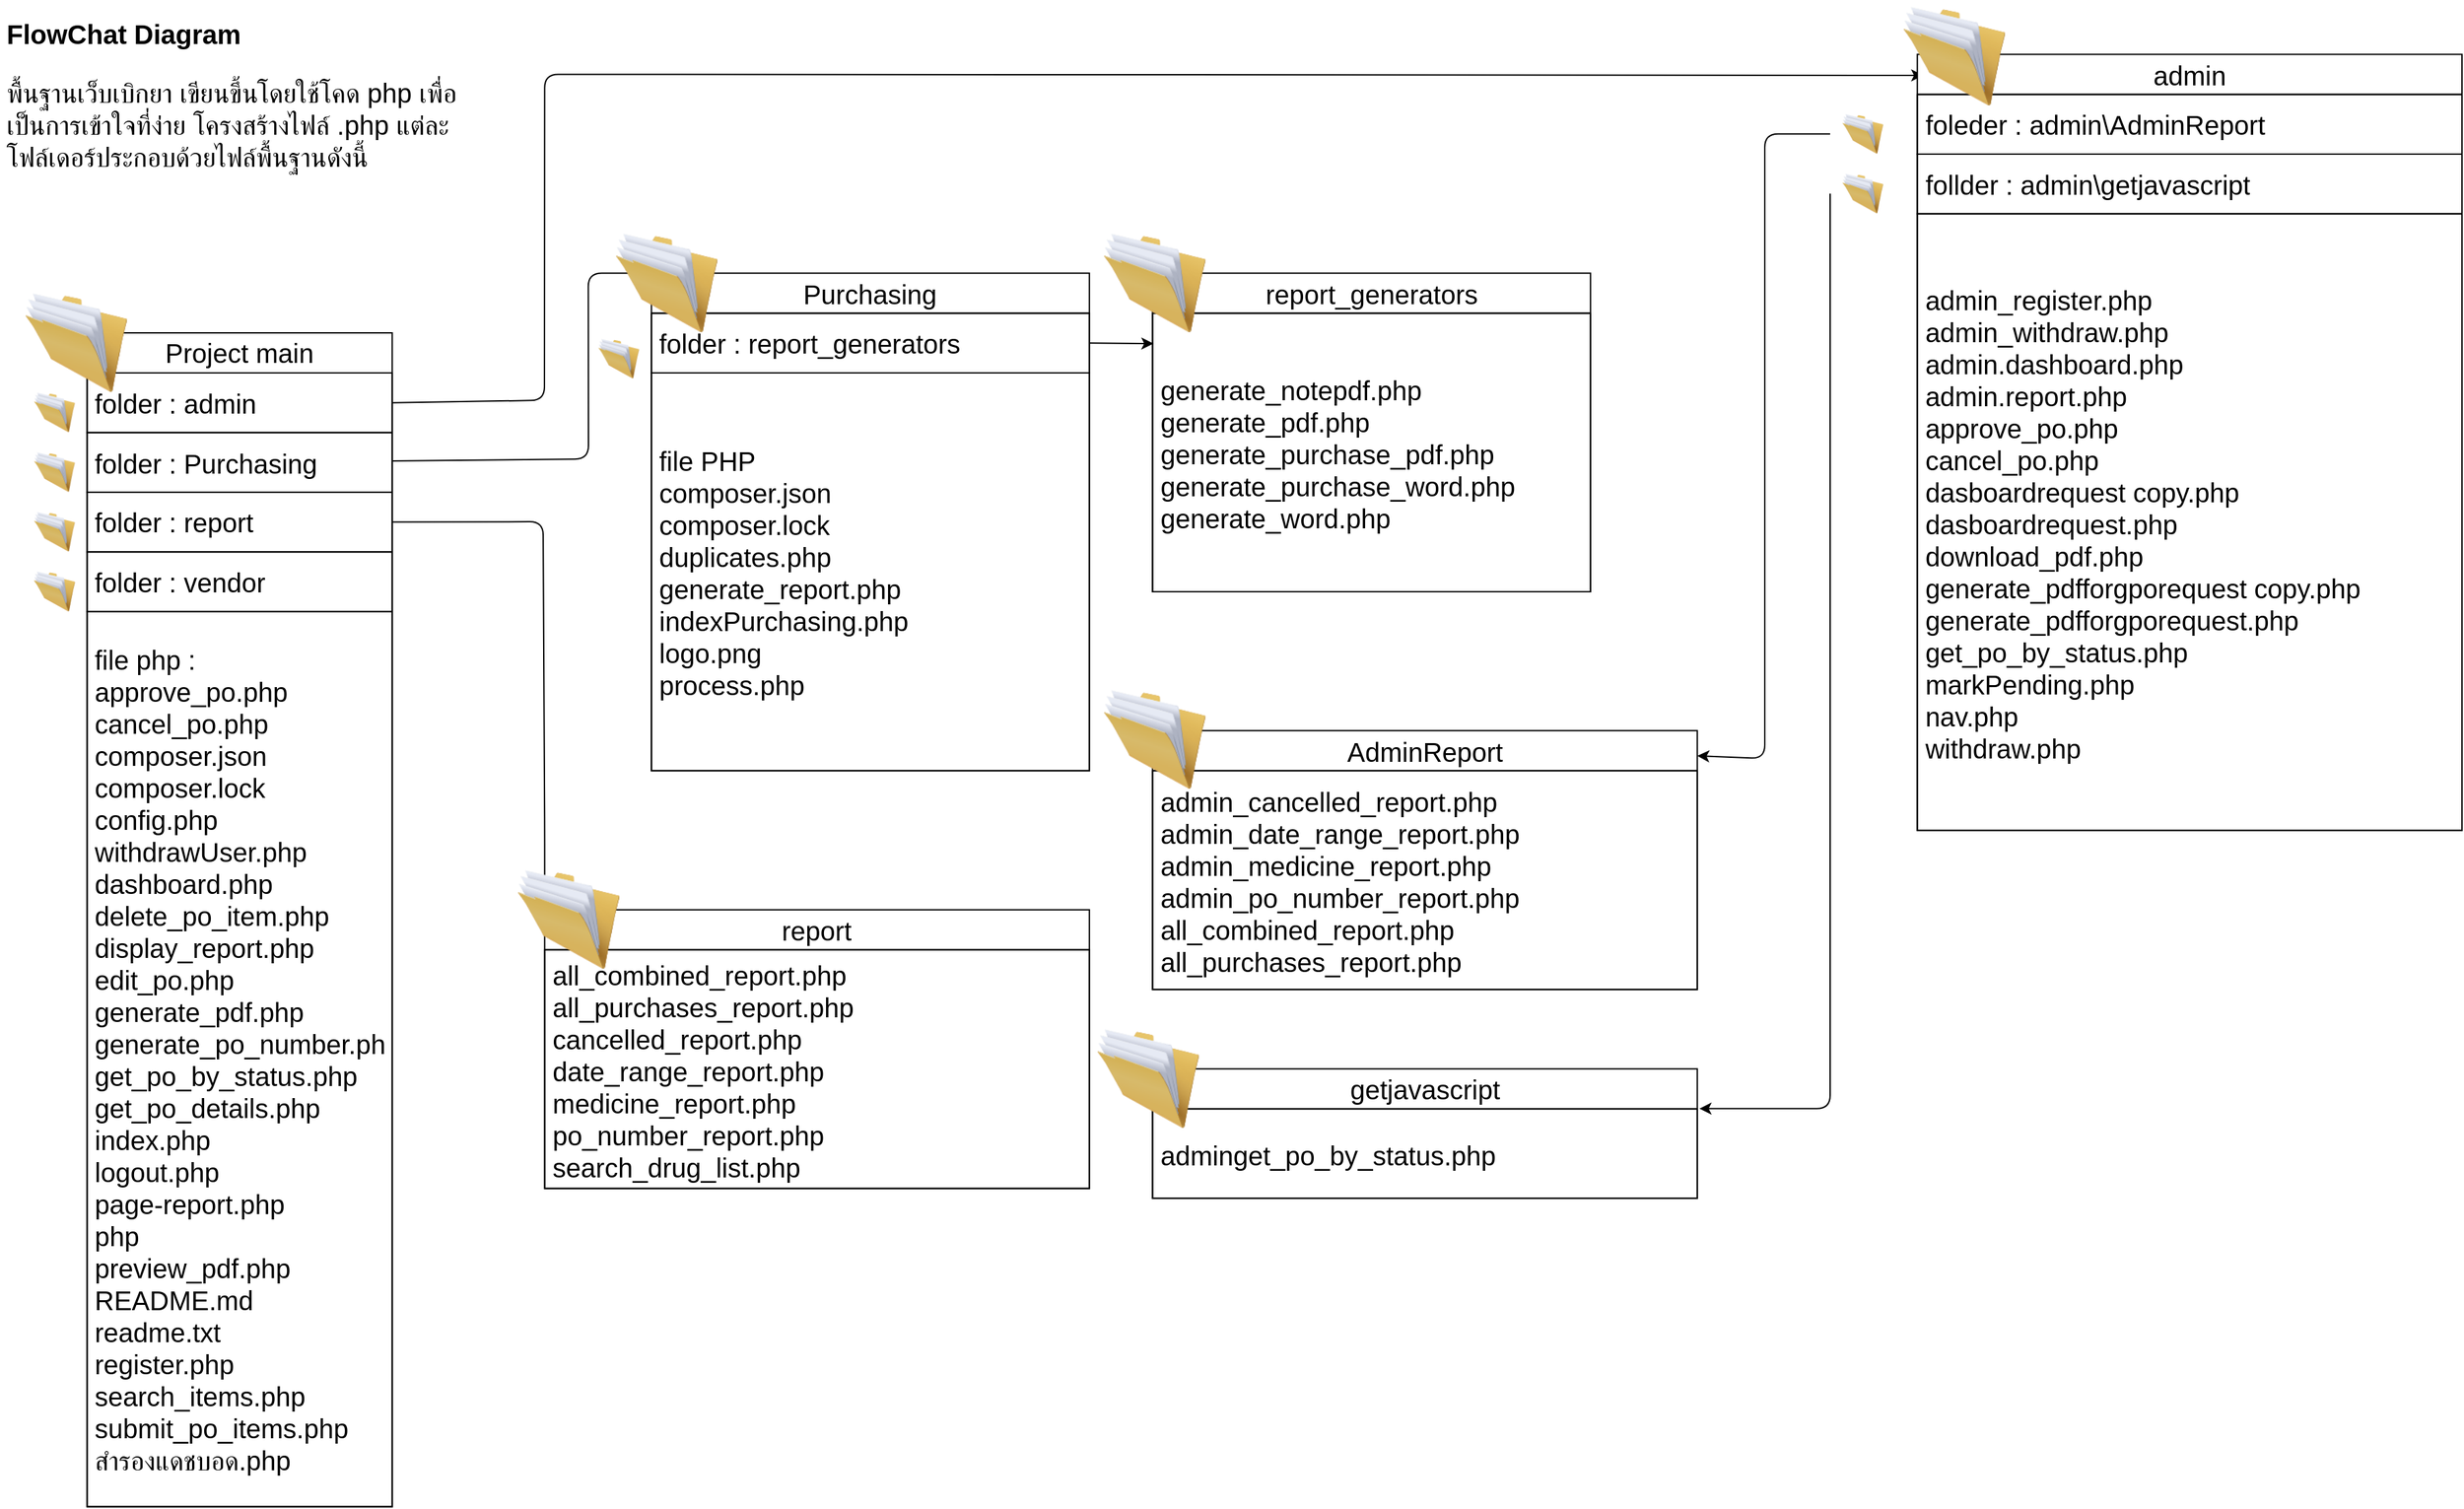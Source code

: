 <mxfile scale="3" border="0">
    <diagram id="K9VSB4vWv1Qad1v9RGPc" name="Page-1">
        <mxGraphModel dx="605" dy="475" grid="0" gridSize="1" guides="1" tooltips="1" connect="1" arrows="1" fold="1" page="1" pageScale="1" pageWidth="1600" pageHeight="1200" background="#ffffff" math="0" shadow="0">
            <root>
                <mxCell id="0"/>
                <mxCell id="1" parent="0"/>
                <mxCell id="2" value="Project main" style="swimlane;fontStyle=0;childLayout=stackLayout;horizontal=1;startSize=30;horizontalStack=0;resizeParent=1;resizeParentMax=0;resizeLast=0;collapsible=1;marginBottom=0;whiteSpace=wrap;html=1;fontColor=#000000;labelBackgroundColor=none;labelBorderColor=none;strokeColor=#000000;fontSize=20;" parent="1" vertex="1">
                    <mxGeometry x="95.31" y="280.497" width="228.584" height="879.777" as="geometry"/>
                </mxCell>
                <mxCell id="3" value="folder : admin" style="text;strokeColor=#000000;fillColor=none;align=left;verticalAlign=middle;spacingLeft=4;spacingRight=4;overflow=hidden;points=[[0,0.5],[1,0.5]];portConstraint=eastwest;rotatable=0;whiteSpace=wrap;html=1;fontColor=#000000;labelBackgroundColor=none;labelBorderColor=none;fontSize=20;" parent="2" vertex="1">
                    <mxGeometry y="30" width="228.584" height="44.725" as="geometry"/>
                </mxCell>
                <mxCell id="8" value="folder : Purchasing" style="text;strokeColor=#000000;fillColor=none;align=left;verticalAlign=middle;spacingLeft=4;spacingRight=4;overflow=hidden;points=[[0,0.5],[1,0.5]];portConstraint=eastwest;rotatable=0;whiteSpace=wrap;html=1;fontColor=#000000;labelBackgroundColor=none;labelBorderColor=none;fontSize=20;" parent="2" vertex="1">
                    <mxGeometry y="74.725" width="228.584" height="44.725" as="geometry"/>
                </mxCell>
                <mxCell id="9" value="folder : report" style="text;strokeColor=#000000;fillColor=none;align=left;verticalAlign=middle;spacingLeft=4;spacingRight=4;overflow=hidden;points=[[0,0.5],[1,0.5]];portConstraint=eastwest;rotatable=0;whiteSpace=wrap;html=1;fontColor=#000000;labelBackgroundColor=none;labelBorderColor=none;fontSize=20;" parent="2" vertex="1">
                    <mxGeometry y="119.45" width="228.584" height="44.725" as="geometry"/>
                </mxCell>
                <mxCell id="10" value="folder : vendor" style="text;strokeColor=#000000;fillColor=none;align=left;verticalAlign=middle;spacingLeft=4;spacingRight=4;overflow=hidden;points=[[0,0.5],[1,0.5]];portConstraint=eastwest;rotatable=0;whiteSpace=wrap;html=1;fontColor=#000000;labelBackgroundColor=none;labelBorderColor=none;fontSize=20;" parent="2" vertex="1">
                    <mxGeometry y="164.175" width="228.584" height="44.725" as="geometry"/>
                </mxCell>
                <mxCell id="11" value="&lt;div style=&quot;font-size: 20px;&quot;&gt;file php :&lt;/div&gt;&lt;div style=&quot;font-size: 20px;&quot;&gt;approve_po.php&lt;/div&gt;&lt;div style=&quot;font-size: 20px;&quot;&gt;cancel_po.php&lt;/div&gt;&lt;div style=&quot;font-size: 20px;&quot;&gt;composer.json&lt;/div&gt;&lt;div style=&quot;font-size: 20px;&quot;&gt;composer.lock&lt;/div&gt;&lt;div style=&quot;font-size: 20px;&quot;&gt;config.php&lt;/div&gt;&lt;div style=&quot;font-size: 20px;&quot;&gt;withdrawUser.php&lt;/div&gt;&lt;div style=&quot;font-size: 20px;&quot;&gt;dashboard.php&lt;/div&gt;&lt;div style=&quot;font-size: 20px;&quot;&gt;delete_po_item.php&lt;/div&gt;&lt;div style=&quot;font-size: 20px;&quot;&gt;display_report.php&lt;/div&gt;&lt;div style=&quot;font-size: 20px;&quot;&gt;edit_po.php&lt;/div&gt;&lt;div style=&quot;font-size: 20px;&quot;&gt;generate_pdf.php&lt;/div&gt;&lt;div style=&quot;font-size: 20px;&quot;&gt;generate_po_number.php&lt;/div&gt;&lt;div style=&quot;font-size: 20px;&quot;&gt;get_po_by_status.php&lt;/div&gt;&lt;div style=&quot;font-size: 20px;&quot;&gt;get_po_details.php&lt;/div&gt;&lt;div style=&quot;font-size: 20px;&quot;&gt;index.php&lt;/div&gt;&lt;div style=&quot;font-size: 20px;&quot;&gt;logout.php&lt;/div&gt;&lt;div style=&quot;font-size: 20px;&quot;&gt;page-report.php&lt;/div&gt;&lt;div style=&quot;font-size: 20px;&quot;&gt;php&lt;/div&gt;&lt;div style=&quot;font-size: 20px;&quot;&gt;preview_pdf.php&lt;/div&gt;&lt;div style=&quot;font-size: 20px;&quot;&gt;README.md&lt;/div&gt;&lt;div style=&quot;font-size: 20px;&quot;&gt;readme.txt&lt;/div&gt;&lt;div style=&quot;font-size: 20px;&quot;&gt;register.php&lt;/div&gt;&lt;div style=&quot;font-size: 20px;&quot;&gt;search_items.php&lt;/div&gt;&lt;div style=&quot;font-size: 20px;&quot;&gt;submit_po_items.php&lt;/div&gt;&lt;div style=&quot;font-size: 20px;&quot;&gt;สำรองแดชบอด.php&lt;/div&gt;" style="text;strokeColor=#000000;fillColor=none;align=left;verticalAlign=middle;spacingLeft=4;spacingRight=4;overflow=hidden;points=[[0,0.5],[1,0.5]];portConstraint=eastwest;rotatable=0;whiteSpace=wrap;html=1;fontColor=#000000;labelBackgroundColor=none;labelBorderColor=none;fontSize=20;" parent="2" vertex="1">
                    <mxGeometry y="208.901" width="228.584" height="670.877" as="geometry"/>
                </mxCell>
                <mxCell id="6" value="&lt;h1 style=&quot;font-size: 20px;&quot;&gt;FlowChat Diagram&lt;/h1&gt;&lt;p style=&quot;font-size: 20px;&quot;&gt;พื้นฐานเว็บเบิกยา เขียนขึ้นโดยใช้โคด php เพื่อเป็นการเข้าใจที่ง่าย โครงสร้างไฟล์ .php แต่ละโฟล์เดอร์ประกอบด้วยไฟล์พื้นฐานดังนี้&lt;/p&gt;" style="text;html=1;strokeColor=none;fillColor=none;spacing=5;spacingTop=-20;whiteSpace=wrap;overflow=hidden;rounded=0;fontColor=#000000;labelBackgroundColor=none;labelBorderColor=none;fontSize=20;" parent="1" vertex="1">
                    <mxGeometry x="30" y="41.963" width="375.531" height="178.901" as="geometry"/>
                </mxCell>
                <mxCell id="12" style="edgeStyle=none;html=1;entryX=0.011;entryY=0.027;entryDx=0;entryDy=0;entryPerimeter=0;exitX=1;exitY=0.5;exitDx=0;exitDy=0;fontColor=#000000;labelBackgroundColor=none;labelBorderColor=none;strokeColor=#000000;fontSize=20;" parent="1" source="3" target="13" edge="1">
                    <mxGeometry relative="1" as="geometry">
                        <mxPoint x="454.513" y="347.585" as="targetPoint"/>
                        <Array as="points">
                            <mxPoint x="438" y="331"/>
                            <mxPoint x="438.186" y="86.688"/>
                        </Array>
                    </mxGeometry>
                </mxCell>
                <mxCell id="13" value="&lt;span style=&quot;&quot;&gt;admin&lt;/span&gt;" style="swimlane;fontStyle=0;childLayout=stackLayout;horizontal=1;startSize=30;horizontalStack=0;resizeParent=1;resizeParentMax=0;resizeLast=0;collapsible=1;marginBottom=0;whiteSpace=wrap;html=1;fontColor=#000000;labelBackgroundColor=none;labelBorderColor=none;strokeColor=#000000;fontSize=20;" parent="1" vertex="1">
                    <mxGeometry x="1466.814" y="71.78" width="408.186" height="581.61" as="geometry"/>
                </mxCell>
                <mxCell id="14" value="foleder :&amp;nbsp;admin\AdminReport" style="text;strokeColor=#000000;fillColor=none;align=left;verticalAlign=middle;spacingLeft=4;spacingRight=4;overflow=hidden;points=[[0,0.5],[1,0.5]];portConstraint=eastwest;rotatable=0;whiteSpace=wrap;html=1;fontColor=#000000;labelBackgroundColor=none;labelBorderColor=none;fontSize=20;" parent="13" vertex="1">
                    <mxGeometry y="30" width="408.186" height="44.725" as="geometry"/>
                </mxCell>
                <mxCell id="15" value="follder :&amp;nbsp;admin\getjavascript" style="text;strokeColor=#000000;fillColor=none;align=left;verticalAlign=middle;spacingLeft=4;spacingRight=4;overflow=hidden;points=[[0,0.5],[1,0.5]];portConstraint=eastwest;rotatable=0;whiteSpace=wrap;html=1;perimeterSpacing=0;fontColor=#000000;labelBackgroundColor=none;labelBorderColor=none;fontSize=20;" parent="13" vertex="1">
                    <mxGeometry y="74.725" width="408.186" height="44.725" as="geometry"/>
                </mxCell>
                <mxCell id="16" value="admin_register.php&#10;admin_withdraw.php&#10;admin.dashboard.php&#10;admin.report.php&#10;approve_po.php&#10;cancel_po.php&#10;dasboardrequest copy.php&#10;dasboardrequest.php&#10;download_pdf.php&#10;generate_pdfforgporequest copy.php&#10;generate_pdfforgporequest.php&#10;get_po_by_status.php&#10;markPending.php&#10;nav.php&#10;withdraw.php" style="text;strokeColor=#000000;fillColor=none;align=left;verticalAlign=middle;spacingLeft=4;spacingRight=4;overflow=hidden;points=[[0,0.5],[1,0.5]];portConstraint=eastwest;rotatable=0;spacingBottom=0;labelBackgroundColor=none;fontColor=#000000;fontFamily=Helvetica;labelBorderColor=none;fontSize=20;" parent="13" vertex="1">
                    <mxGeometry y="119.45" width="408.186" height="462.16" as="geometry"/>
                </mxCell>
                <mxCell id="18" value="" style="image;html=1;image=img/lib/clip_art/general/Full_Folder_128x128.png;fontColor=#000000;labelBackgroundColor=none;labelBorderColor=none;strokeColor=#000000;fontSize=20;" parent="1" vertex="1">
                    <mxGeometry x="46.327" y="250.681" width="81.637" height="74.542" as="geometry"/>
                </mxCell>
                <mxCell id="19" value="" style="image;html=1;image=img/lib/clip_art/general/Full_Folder_128x128.png;fontColor=#000000;labelBackgroundColor=none;labelBorderColor=none;strokeColor=#000000;fontSize=20;" parent="1" vertex="1">
                    <mxGeometry x="46.327" y="325.223" width="48.982" height="29.817" as="geometry"/>
                </mxCell>
                <mxCell id="24" value="" style="image;html=1;image=img/lib/clip_art/general/Full_Folder_128x128.png;fontColor=#000000;labelBackgroundColor=none;labelBorderColor=none;strokeColor=#000000;fontSize=20;" parent="1" vertex="1">
                    <mxGeometry x="46.327" y="369.948" width="48.982" height="29.817" as="geometry"/>
                </mxCell>
                <mxCell id="25" value="" style="image;html=1;image=img/lib/clip_art/general/Full_Folder_128x128.png;fontColor=#000000;labelBackgroundColor=none;labelBorderColor=none;strokeColor=#000000;fontSize=20;" parent="1" vertex="1">
                    <mxGeometry x="46.327" y="414.673" width="48.982" height="29.817" as="geometry"/>
                </mxCell>
                <mxCell id="26" value="" style="image;html=1;image=img/lib/clip_art/general/Full_Folder_128x128.png;fontColor=#000000;labelBackgroundColor=none;labelBorderColor=none;strokeColor=#000000;fontSize=20;" parent="1" vertex="1">
                    <mxGeometry x="46.327" y="459.398" width="48.982" height="29.817" as="geometry"/>
                </mxCell>
                <mxCell id="27" value="" style="image;html=1;image=img/lib/clip_art/general/Full_Folder_128x128.png;fontColor=#000000;labelBackgroundColor=none;labelBorderColor=none;strokeColor=#000000;fontSize=20;" parent="1" vertex="1">
                    <mxGeometry x="46.327" y="459.398" width="48.982" height="29.817" as="geometry"/>
                </mxCell>
                <mxCell id="29" value="" style="image;html=1;image=img/lib/clip_art/general/Full_Folder_128x128.png;fontColor=#000000;labelBackgroundColor=none;labelBorderColor=none;strokeColor=#000000;fontSize=20;" parent="1" vertex="1">
                    <mxGeometry x="1401.504" y="116.505" width="48.982" height="29.817" as="geometry"/>
                </mxCell>
                <mxCell id="55" style="edgeStyle=none;html=1;exitX=0;exitY=0.5;exitDx=0;exitDy=0;fontFamily=Helvetica;fontSize=20;fontColor=#000000;labelBackgroundColor=none;labelBorderColor=none;strokeColor=#000000;" parent="1" source="30" edge="1">
                    <mxGeometry relative="1" as="geometry">
                        <mxPoint x="1303.54" y="861.924" as="targetPoint"/>
                        <Array as="points">
                            <mxPoint x="1401.504" y="861.924"/>
                        </Array>
                    </mxGeometry>
                </mxCell>
                <mxCell id="30" value="" style="image;html=1;image=img/lib/clip_art/general/Full_Folder_128x128.png;fontColor=#000000;labelBackgroundColor=none;labelBorderColor=none;strokeColor=#000000;fontSize=20;" parent="1" vertex="1">
                    <mxGeometry x="1401.504" y="161.23" width="48.982" height="29.817" as="geometry"/>
                </mxCell>
                <mxCell id="31" value="&lt;span style=&quot;text-align: left; font-size: 20px;&quot;&gt;Purchasing&lt;/span&gt;" style="swimlane;fontStyle=0;childLayout=stackLayout;horizontal=1;startSize=30;horizontalStack=0;resizeParent=1;resizeParentMax=0;resizeLast=0;collapsible=1;marginBottom=0;whiteSpace=wrap;html=1;fontColor=#000000;labelBackgroundColor=none;labelBorderColor=none;strokeColor=#000000;fontSize=20;" parent="1" vertex="1">
                    <mxGeometry x="518.19" y="235.772" width="328.181" height="372.893" as="geometry"/>
                </mxCell>
                <mxCell id="32" value="folder : report_generators" style="text;strokeColor=#000000;fillColor=none;align=left;verticalAlign=middle;spacingLeft=4;spacingRight=4;overflow=hidden;points=[[0,0.5],[1,0.5]];portConstraint=eastwest;rotatable=0;whiteSpace=wrap;html=1;fontColor=#000000;labelBackgroundColor=none;labelBorderColor=none;fontSize=20;" parent="31" vertex="1">
                    <mxGeometry y="30" width="328.181" height="44.725" as="geometry"/>
                </mxCell>
                <mxCell id="33" value="&lt;div style=&quot;font-size: 20px;&quot;&gt;file PHP&lt;/div&gt;&lt;div style=&quot;font-size: 20px;&quot;&gt;composer.json&lt;/div&gt;&lt;div style=&quot;font-size: 20px;&quot;&gt;composer.lock&lt;/div&gt;&lt;div style=&quot;font-size: 20px;&quot;&gt;duplicates.php&lt;/div&gt;&lt;div style=&quot;font-size: 20px;&quot;&gt;generate_report.php&lt;/div&gt;&lt;div style=&quot;font-size: 20px;&quot;&gt;indexPurchasing.php&lt;/div&gt;&lt;div style=&quot;font-size: 20px;&quot;&gt;logo.png&lt;/div&gt;&lt;div style=&quot;font-size: 20px;&quot;&gt;process.php&lt;/div&gt;" style="text;strokeColor=#000000;fillColor=none;align=left;verticalAlign=middle;spacingLeft=4;spacingRight=4;overflow=hidden;points=[[0,0.5],[1,0.5]];portConstraint=eastwest;rotatable=0;whiteSpace=wrap;html=1;fontColor=#000000;labelBackgroundColor=none;labelBorderColor=none;fontSize=20;" parent="31" vertex="1">
                    <mxGeometry y="74.725" width="328.181" height="298.168" as="geometry"/>
                </mxCell>
                <mxCell id="35" style="edgeStyle=none;html=1;entryX=0;entryY=0;entryDx=0;entryDy=0;fontColor=#000000;labelBackgroundColor=none;labelBorderColor=none;strokeColor=#000000;fontSize=20;" parent="1" source="8" target="31" edge="1">
                    <mxGeometry relative="1" as="geometry">
                        <Array as="points">
                            <mxPoint x="471" y="375"/>
                            <mxPoint x="470.841" y="235.772"/>
                        </Array>
                    </mxGeometry>
                </mxCell>
                <mxCell id="36" value="" style="image;html=1;image=img/lib/clip_art/general/Full_Folder_128x128.png;fontColor=#000000;labelBackgroundColor=none;labelBorderColor=none;strokeColor=#000000;fontSize=20;" parent="1" vertex="1">
                    <mxGeometry x="469.208" y="284.97" width="48.982" height="29.817" as="geometry"/>
                </mxCell>
                <mxCell id="37" value="&lt;div style=&quot;text-align: left; font-size: 20px;&quot;&gt;&lt;span style=&quot;font-size: 20px;&quot;&gt;report&lt;/span&gt;&lt;/div&gt;" style="swimlane;fontStyle=0;childLayout=stackLayout;horizontal=1;startSize=30;horizontalStack=0;resizeParent=1;resizeParentMax=0;resizeLast=0;collapsible=1;marginBottom=0;whiteSpace=wrap;html=1;fontColor=#000000;labelBackgroundColor=none;labelBorderColor=none;strokeColor=#000000;fontSize=20;" parent="1" vertex="1">
                    <mxGeometry x="438.186" y="712.84" width="408.186" height="208.901" as="geometry"/>
                </mxCell>
                <mxCell id="38" value="all_combined_report.php&#10;all_purchases_report.php&#10;cancelled_report.php&#10;date_range_report.php&#10;medicine_report.php&#10;po_number_report.php&#10;search_drug_list.php" style="text;strokeColor=#000000;fillColor=none;align=left;verticalAlign=middle;spacingLeft=4;spacingRight=4;overflow=hidden;points=[[0,0.5],[1,0.5]];portConstraint=eastwest;rotatable=0;fontColor=#000000;labelBackgroundColor=none;labelBorderColor=none;fontSize=20;" parent="37" vertex="1">
                    <mxGeometry y="30" width="408.186" height="178.901" as="geometry"/>
                </mxCell>
                <mxCell id="40" value="" style="edgeStyle=none;exitX=1;exitY=0.5;exitDx=0;exitDy=0;entryX=0;entryY=0;entryDx=0;entryDy=0;fontColor=#000000;labelBackgroundColor=none;labelBorderColor=none;spacing=2;html=1;fontSize=20;strokeColor=#000000;" parent="1" source="9" target="37" edge="1">
                    <mxGeometry relative="1" as="geometry">
                        <Array as="points">
                            <mxPoint x="437" y="422"/>
                            <mxPoint x="438.186" y="653.207"/>
                        </Array>
                    </mxGeometry>
                </mxCell>
                <mxCell id="41" value="&lt;div style=&quot;text-align: left; font-size: 20px;&quot;&gt;&lt;span style=&quot;font-size: 20px;&quot;&gt;report_generators&lt;/span&gt;&lt;/div&gt;" style="swimlane;fontStyle=0;childLayout=stackLayout;horizontal=1;startSize=30;horizontalStack=0;resizeParent=1;resizeParentMax=0;resizeLast=0;collapsible=1;marginBottom=0;whiteSpace=wrap;html=1;fontColor=#000000;labelBackgroundColor=none;labelBorderColor=none;strokeColor=#000000;fontSize=20;" parent="1" vertex="1">
                    <mxGeometry x="893.721" y="235.772" width="328.181" height="238.717" as="geometry"/>
                </mxCell>
                <mxCell id="42" value="generate_notepdf.php&#10;generate_pdf.php&#10;generate_purchase_pdf.php&#10;generate_purchase_word.php&#10;generate_word.php" style="text;strokeColor=#000000;fillColor=none;align=left;verticalAlign=middle;spacingLeft=4;spacingRight=4;overflow=hidden;points=[[0,0.5],[1,0.5]];portConstraint=eastwest;rotatable=0;fontColor=#000000;labelBackgroundColor=none;labelBorderColor=none;fontSize=20;" parent="41" vertex="1">
                    <mxGeometry y="30" width="328.181" height="208.717" as="geometry"/>
                </mxCell>
                <mxCell id="44" value="&lt;span style=&quot;text-align: left; font-size: 20px;&quot;&gt;AdminReport&lt;/span&gt;" style="swimlane;fontStyle=0;childLayout=stackLayout;horizontal=1;startSize=30;horizontalStack=0;resizeParent=1;resizeParentMax=0;resizeLast=0;collapsible=1;marginBottom=0;whiteSpace=wrap;html=1;fontColor=#000000;labelBackgroundColor=none;labelBorderColor=none;strokeColor=#000000;fontSize=20;" parent="1" vertex="1">
                    <mxGeometry x="893.721" y="578.665" width="408.186" height="193.992" as="geometry"/>
                </mxCell>
                <mxCell id="45" value="admin_cancelled_report.php&#10;admin_date_range_report.php&#10;admin_medicine_report.php&#10;admin_po_number_report.php&#10;all_combined_report.php&#10;all_purchases_report.php" style="text;strokeColor=#000000;fillColor=none;align=left;verticalAlign=middle;spacingLeft=4;spacingRight=4;overflow=hidden;points=[[0,0.5],[1,0.5]];portConstraint=eastwest;rotatable=0;fontColor=#000000;labelBackgroundColor=none;labelBorderColor=none;fontSize=20;" parent="44" vertex="1">
                    <mxGeometry y="30" width="408.186" height="163.992" as="geometry"/>
                </mxCell>
                <mxCell id="51" value="&lt;span style=&quot;text-align: left; font-size: 20px;&quot;&gt;getjavascript&lt;/span&gt;" style="swimlane;fontStyle=0;childLayout=stackLayout;horizontal=1;startSize=30;horizontalStack=0;resizeParent=1;resizeParentMax=0;resizeLast=0;collapsible=1;marginBottom=0;whiteSpace=wrap;html=1;fontColor=#000000;labelBackgroundColor=none;labelBorderColor=none;strokeColor=#000000;fontSize=20;" parent="1" vertex="1">
                    <mxGeometry x="893.721" y="832.107" width="408.19" height="97" as="geometry"/>
                </mxCell>
                <mxCell id="52" value="adminget_po_by_status.php" style="text;strokeColor=#000000;fillColor=none;align=left;verticalAlign=middle;spacingLeft=4;spacingRight=4;overflow=hidden;points=[[0,0.5],[1,0.5]];portConstraint=eastwest;rotatable=0;fontColor=#000000;labelBackgroundColor=none;labelBorderColor=none;fontSize=20;" parent="51" vertex="1">
                    <mxGeometry y="30" width="408.19" height="67" as="geometry"/>
                </mxCell>
                <mxCell id="54" style="edgeStyle=none;html=1;fontFamily=Helvetica;fontSize=20;fontColor=#000000;entryX=1;entryY=0.097;entryDx=0;entryDy=0;entryPerimeter=0;labelBackgroundColor=none;labelBorderColor=none;strokeColor=#000000;" parent="1" source="29" target="44" edge="1">
                    <mxGeometry relative="1" as="geometry">
                        <Array as="points">
                            <mxPoint x="1352.522" y="131.414"/>
                            <mxPoint x="1352.522" y="599.537"/>
                        </Array>
                    </mxGeometry>
                </mxCell>
                <mxCell id="53" style="edgeStyle=none;html=1;exitX=1;exitY=0.5;exitDx=0;exitDy=0;entryX=0.002;entryY=0.109;entryDx=0;entryDy=0;entryPerimeter=0;fontFamily=Helvetica;fontSize=20;fontColor=#000000;labelBackgroundColor=none;labelBorderColor=none;strokeColor=#000000;" parent="1" source="32" target="42" edge="1">
                    <mxGeometry relative="1" as="geometry"/>
                </mxCell>
                <mxCell id="57" value="" style="image;html=1;image=img/lib/clip_art/general/Full_Folder_128x128.png;fontColor=#000000;labelBackgroundColor=none;labelBorderColor=none;strokeColor=#000000;fontSize=20;" parent="1" vertex="1">
                    <mxGeometry x="488.801" y="205.955" width="81.637" height="74.542" as="geometry"/>
                </mxCell>
                <mxCell id="58" value="" style="image;html=1;image=img/lib/clip_art/general/Full_Folder_128x128.png;fontColor=#000000;labelBackgroundColor=none;labelBorderColor=none;strokeColor=#000000;fontSize=20;" parent="1" vertex="1">
                    <mxGeometry x="854.535" y="205.955" width="81.637" height="74.542" as="geometry"/>
                </mxCell>
                <mxCell id="62" value="" style="image;html=1;image=img/lib/clip_art/general/Full_Folder_128x128.png;fontColor=#000000;labelBackgroundColor=none;labelBorderColor=none;strokeColor=#000000;fontSize=20;" parent="1" vertex="1">
                    <mxGeometry x="1290.478" y="36" width="408.186" height="74.542" as="geometry"/>
                </mxCell>
                <mxCell id="65" value="" style="image;html=1;image=img/lib/clip_art/general/Full_Folder_128x128.png;fontColor=#000000;labelBackgroundColor=none;labelBorderColor=none;strokeColor=#000000;fontSize=20;" parent="1" vertex="1">
                    <mxGeometry x="854.535" y="548.103" width="81.637" height="74.542" as="geometry"/>
                </mxCell>
                <mxCell id="66" value="" style="image;html=1;image=img/lib/clip_art/general/Full_Folder_128x128.png;fontColor=#000000;labelBackgroundColor=none;labelBorderColor=none;strokeColor=#000000;fontSize=20;" parent="1" vertex="1">
                    <mxGeometry x="415.327" y="683.024" width="81.637" height="74.542" as="geometry"/>
                </mxCell>
                <mxCell id="67" value="" style="image;html=1;image=img/lib/clip_art/general/Full_Folder_128x128.png;fontColor=#000000;labelBackgroundColor=none;labelBorderColor=none;strokeColor=#000000;fontSize=20;" parent="1" vertex="1">
                    <mxGeometry x="849.637" y="802.291" width="81.637" height="74.542" as="geometry"/>
                </mxCell>
            </root>
        </mxGraphModel>
    </diagram>
</mxfile>